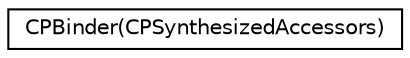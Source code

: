 digraph "Graphical Class Hierarchy"
{
  edge [fontname="Helvetica",fontsize="10",labelfontname="Helvetica",labelfontsize="10"];
  node [fontname="Helvetica",fontsize="10",shape=record];
  rankdir="LR";
  Node1 [label="CPBinder(CPSynthesizedAccessors)",height=0.2,width=0.4,color="black", fillcolor="white", style="filled",URL="$category_c_p_binder_07_c_p_synthesized_accessors_08.html"];
}
